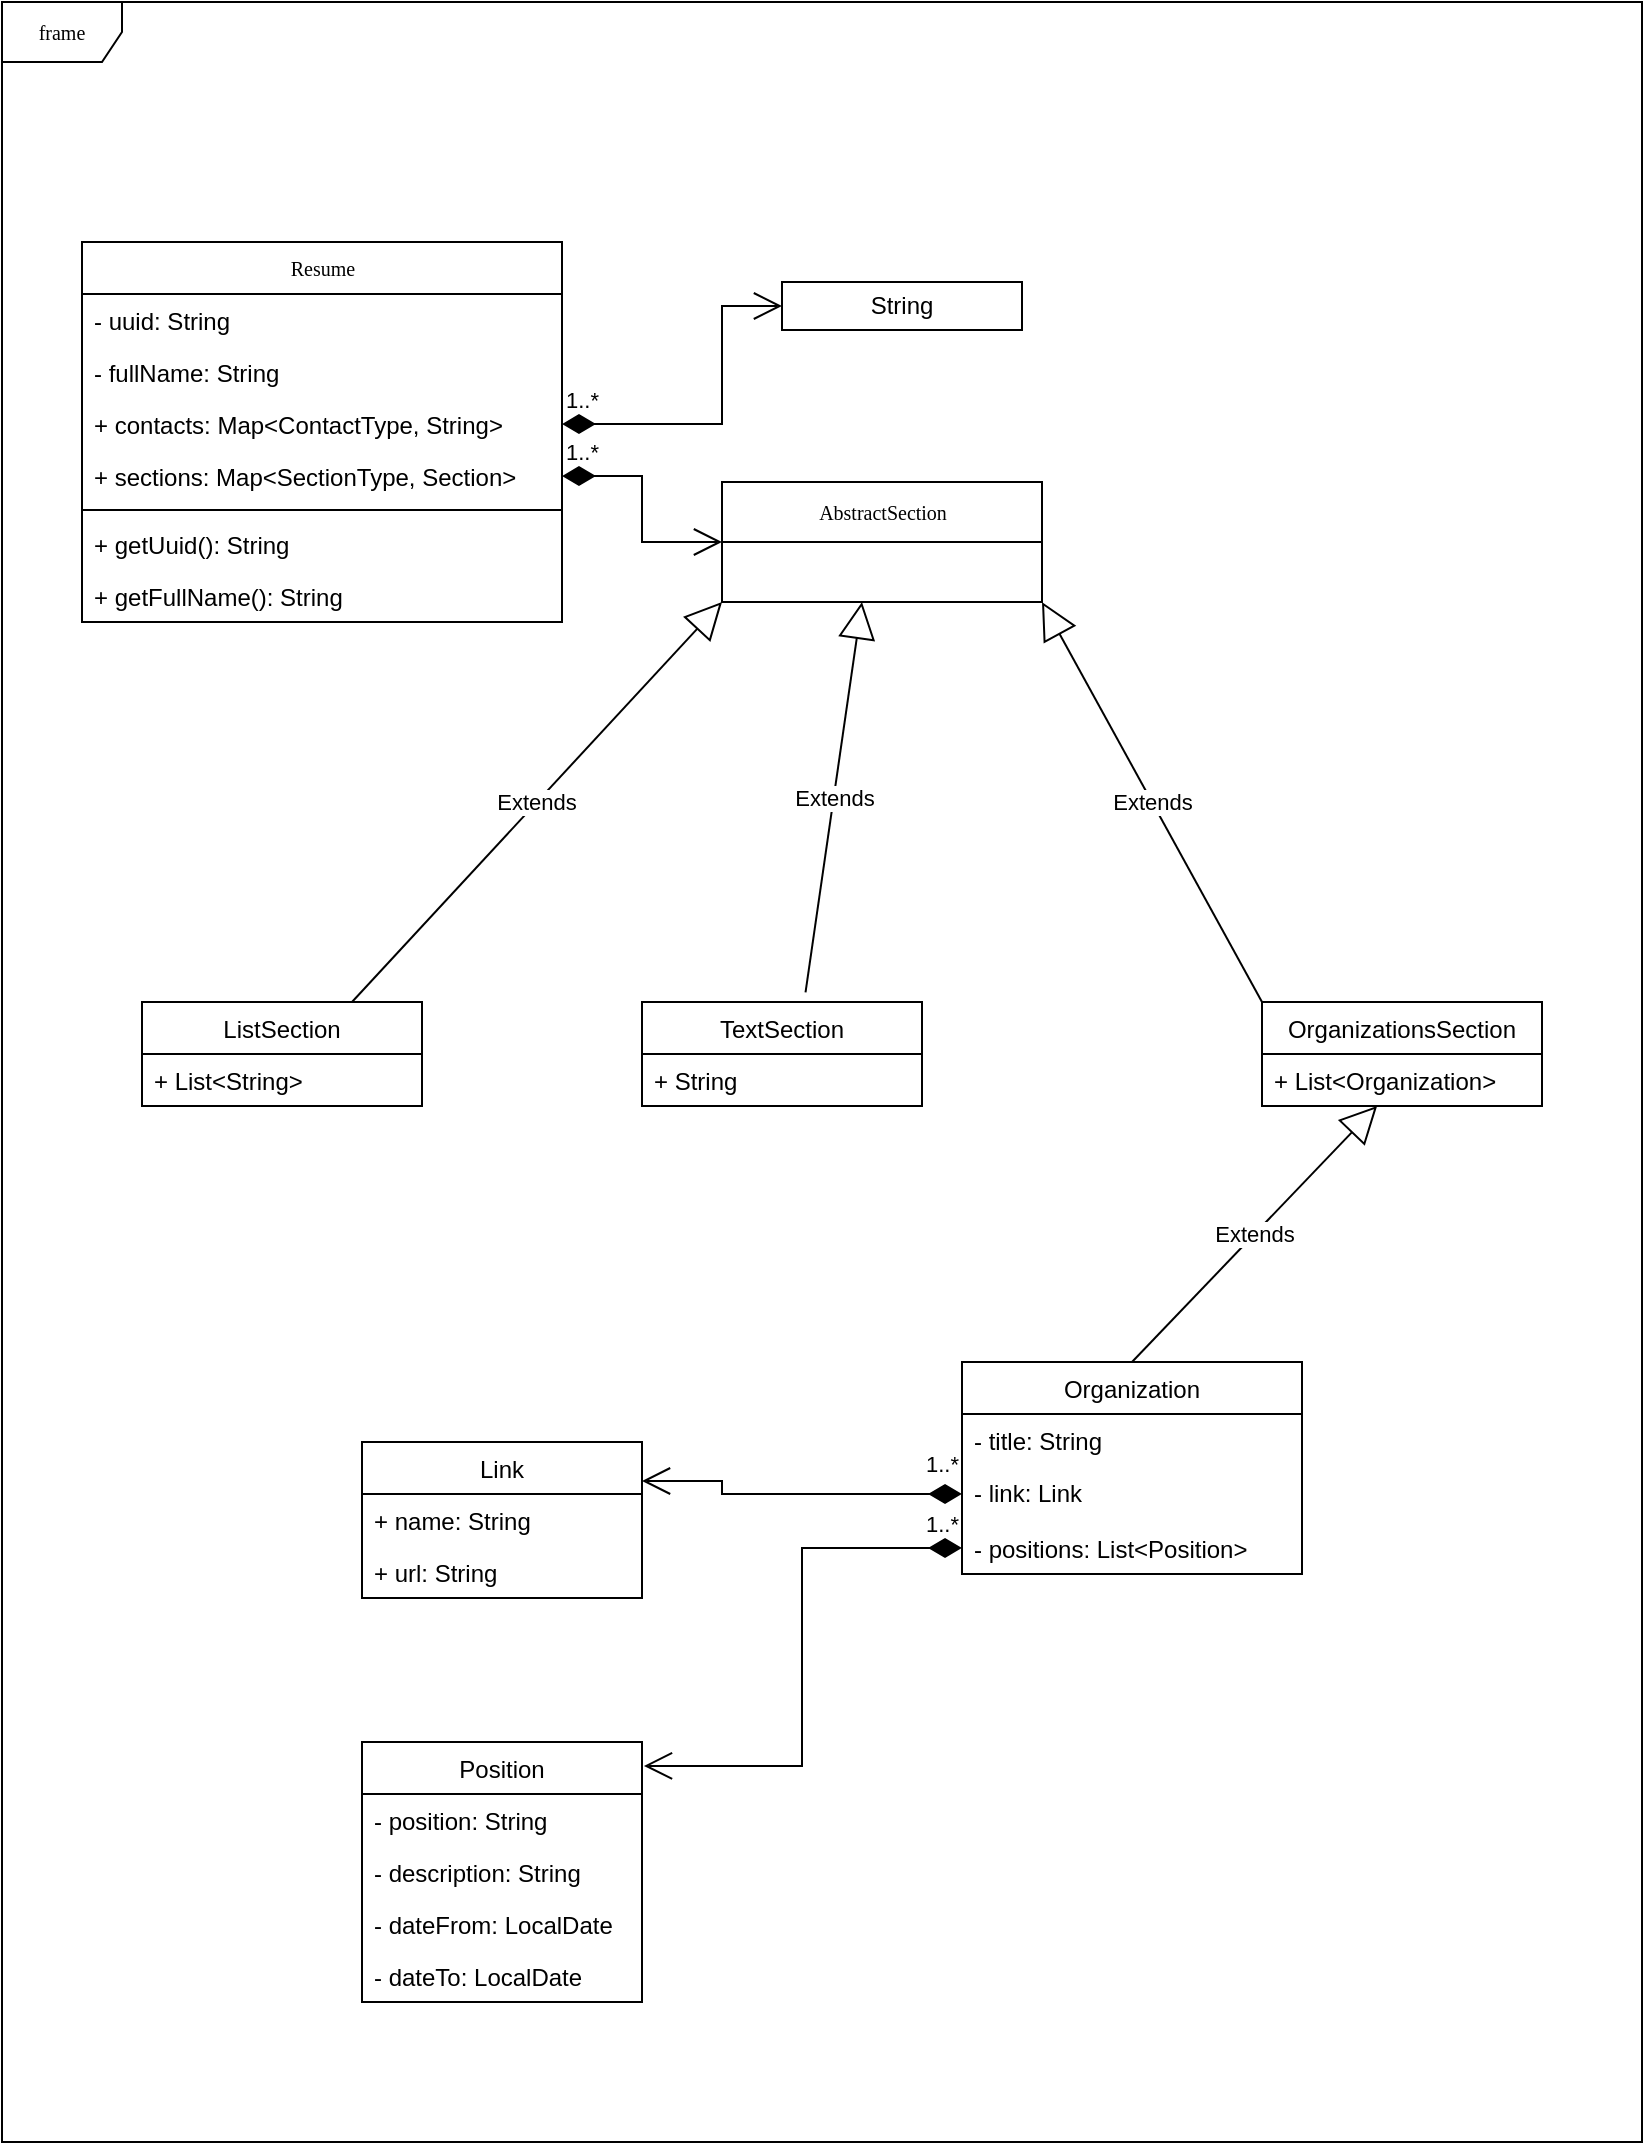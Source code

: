 <mxfile version="18.0.6" type="device"><diagram name="Page-1" id="c4acf3e9-155e-7222-9cf6-157b1a14988f"><mxGraphModel dx="1051" dy="806" grid="1" gridSize="10" guides="1" tooltips="1" connect="1" arrows="1" fold="1" page="1" pageScale="1" pageWidth="850" pageHeight="1100" background="none" math="0" shadow="0"><root><mxCell id="0"/><mxCell id="1" parent="0"/><mxCell id="17acba5748e5396b-1" value="frame" style="shape=umlFrame;whiteSpace=wrap;html=1;rounded=0;shadow=0;comic=0;labelBackgroundColor=none;strokeWidth=1;fontFamily=Verdana;fontSize=10;align=center;" parent="1" vertex="1"><mxGeometry x="10" y="10" width="820" height="1070" as="geometry"/></mxCell><mxCell id="17acba5748e5396b-20" value="Resume" style="swimlane;html=1;fontStyle=0;childLayout=stackLayout;horizontal=1;startSize=26;fillColor=none;horizontalStack=0;resizeParent=1;resizeLast=0;collapsible=1;marginBottom=0;swimlaneFillColor=#ffffff;rounded=0;shadow=0;comic=0;labelBackgroundColor=none;strokeWidth=1;fontFamily=Verdana;fontSize=10;align=center;" parent="1" vertex="1"><mxGeometry x="50" y="130" width="240" height="190" as="geometry"><mxRectangle x="90" y="130" width="70" height="26" as="alternateBounds"/></mxGeometry></mxCell><mxCell id="17acba5748e5396b-21" value="- uuid: String" style="text;html=1;strokeColor=none;fillColor=none;align=left;verticalAlign=top;spacingLeft=4;spacingRight=4;whiteSpace=wrap;overflow=hidden;rotatable=0;points=[[0,0.5],[1,0.5]];portConstraint=eastwest;" parent="17acba5748e5396b-20" vertex="1"><mxGeometry y="26" width="240" height="26" as="geometry"/></mxCell><mxCell id="17acba5748e5396b-24" value="- fullName: String" style="text;html=1;strokeColor=none;fillColor=none;align=left;verticalAlign=top;spacingLeft=4;spacingRight=4;whiteSpace=wrap;overflow=hidden;rotatable=0;points=[[0,0.5],[1,0.5]];portConstraint=eastwest;" parent="17acba5748e5396b-20" vertex="1"><mxGeometry y="52" width="240" height="26" as="geometry"/></mxCell><mxCell id="Fo9B1qcKyDnp2Umak_IB-4" value="+ contacts: Map&amp;lt;ContactType, String&amp;gt;" style="text;html=1;strokeColor=none;fillColor=none;align=left;verticalAlign=top;spacingLeft=4;spacingRight=4;whiteSpace=wrap;overflow=hidden;rotatable=0;points=[[0,0.5],[1,0.5]];portConstraint=eastwest;" parent="17acba5748e5396b-20" vertex="1"><mxGeometry y="78" width="240" height="26" as="geometry"/></mxCell><mxCell id="17acba5748e5396b-26" value="+ sections: Map&amp;lt;SectionType, Section&amp;gt;" style="text;html=1;strokeColor=none;fillColor=none;align=left;verticalAlign=top;spacingLeft=4;spacingRight=4;whiteSpace=wrap;overflow=hidden;rotatable=0;points=[[0,0.5],[1,0.5]];portConstraint=eastwest;" parent="17acba5748e5396b-20" vertex="1"><mxGeometry y="104" width="240" height="26" as="geometry"/></mxCell><mxCell id="d4rq1j3svPt4C1xw3Imz-9" value="" style="line;strokeWidth=1;fillColor=none;align=left;verticalAlign=middle;spacingTop=-1;spacingLeft=3;spacingRight=3;rotatable=0;labelPosition=right;points=[];portConstraint=eastwest;" parent="17acba5748e5396b-20" vertex="1"><mxGeometry y="130" width="240" height="8" as="geometry"/></mxCell><mxCell id="d4rq1j3svPt4C1xw3Imz-12" value="+ getUuid(): String" style="text;strokeColor=none;fillColor=none;align=left;verticalAlign=top;spacingLeft=4;spacingRight=4;overflow=hidden;rotatable=0;points=[[0,0.5],[1,0.5]];portConstraint=eastwest;" parent="17acba5748e5396b-20" vertex="1"><mxGeometry y="138" width="240" height="26" as="geometry"/></mxCell><mxCell id="d4rq1j3svPt4C1xw3Imz-13" value="+ getFullName(): String" style="text;strokeColor=none;fillColor=none;align=left;verticalAlign=top;spacingLeft=4;spacingRight=4;overflow=hidden;rotatable=0;points=[[0,0.5],[1,0.5]];portConstraint=eastwest;" parent="17acba5748e5396b-20" vertex="1"><mxGeometry y="164" width="240" height="26" as="geometry"/></mxCell><mxCell id="17acba5748e5396b-30" value="AbstractSection" style="swimlane;html=1;fontStyle=0;childLayout=stackLayout;horizontal=1;startSize=30;fillColor=none;horizontalStack=0;resizeParent=1;resizeLast=0;collapsible=1;marginBottom=0;swimlaneFillColor=#ffffff;rounded=0;shadow=0;comic=0;labelBackgroundColor=none;strokeWidth=1;fontFamily=Verdana;fontSize=10;align=center;" parent="1" vertex="1"><mxGeometry x="370" y="250" width="160" height="60" as="geometry"/></mxCell><mxCell id="Fo9B1qcKyDnp2Umak_IB-1" value="1..*" style="endArrow=open;html=1;endSize=12;startArrow=diamondThin;startSize=14;startFill=1;edgeStyle=orthogonalEdgeStyle;align=left;verticalAlign=bottom;rounded=0;exitX=1;exitY=0.5;exitDx=0;exitDy=0;entryX=0;entryY=0.5;entryDx=0;entryDy=0;" parent="1" source="17acba5748e5396b-26" target="17acba5748e5396b-30" edge="1"><mxGeometry x="-1" y="3" relative="1" as="geometry"><mxPoint x="340" y="270" as="sourcePoint"/><mxPoint x="500" y="270" as="targetPoint"/></mxGeometry></mxCell><mxCell id="Fo9B1qcKyDnp2Umak_IB-5" value="String" style="rounded=0;whiteSpace=wrap;html=1;" parent="1" vertex="1"><mxGeometry x="400" y="150" width="120" height="24" as="geometry"/></mxCell><mxCell id="Fo9B1qcKyDnp2Umak_IB-8" value="1..*" style="endArrow=open;html=1;endSize=12;startArrow=diamondThin;startSize=14;startFill=1;edgeStyle=orthogonalEdgeStyle;align=left;verticalAlign=bottom;rounded=0;exitX=1;exitY=0.5;exitDx=0;exitDy=0;entryX=0;entryY=0.5;entryDx=0;entryDy=0;" parent="1" source="Fo9B1qcKyDnp2Umak_IB-4" target="Fo9B1qcKyDnp2Umak_IB-5" edge="1"><mxGeometry x="-1" y="3" relative="1" as="geometry"><mxPoint x="253" y="171.92" as="sourcePoint"/><mxPoint x="400" y="49.968" as="targetPoint"/><Array as="points"><mxPoint x="370" y="221"/><mxPoint x="370" y="162"/></Array></mxGeometry></mxCell><mxCell id="d4rq1j3svPt4C1xw3Imz-14" value="ListSection" style="swimlane;fontStyle=0;childLayout=stackLayout;horizontal=1;startSize=26;fillColor=none;horizontalStack=0;resizeParent=1;resizeParentMax=0;resizeLast=0;collapsible=1;marginBottom=0;" parent="1" vertex="1"><mxGeometry x="80" y="510" width="140" height="52" as="geometry"/></mxCell><mxCell id="d4rq1j3svPt4C1xw3Imz-15" value="+ List&lt;String&gt;" style="text;strokeColor=none;fillColor=none;align=left;verticalAlign=top;spacingLeft=4;spacingRight=4;overflow=hidden;rotatable=0;points=[[0,0.5],[1,0.5]];portConstraint=eastwest;" parent="d4rq1j3svPt4C1xw3Imz-14" vertex="1"><mxGeometry y="26" width="140" height="26" as="geometry"/></mxCell><mxCell id="d4rq1j3svPt4C1xw3Imz-19" value="TextSection" style="swimlane;fontStyle=0;childLayout=stackLayout;horizontal=1;startSize=26;fillColor=none;horizontalStack=0;resizeParent=1;resizeParentMax=0;resizeLast=0;collapsible=1;marginBottom=0;" parent="1" vertex="1"><mxGeometry x="330" y="510" width="140" height="52" as="geometry"/></mxCell><mxCell id="d4rq1j3svPt4C1xw3Imz-20" value="+ String" style="text;strokeColor=none;fillColor=none;align=left;verticalAlign=top;spacingLeft=4;spacingRight=4;overflow=hidden;rotatable=0;points=[[0,0.5],[1,0.5]];portConstraint=eastwest;" parent="d4rq1j3svPt4C1xw3Imz-19" vertex="1"><mxGeometry y="26" width="140" height="26" as="geometry"/></mxCell><mxCell id="d4rq1j3svPt4C1xw3Imz-21" value="OrganizationsSection" style="swimlane;fontStyle=0;childLayout=stackLayout;horizontal=1;startSize=26;fillColor=none;horizontalStack=0;resizeParent=1;resizeParentMax=0;resizeLast=0;collapsible=1;marginBottom=0;" parent="1" vertex="1"><mxGeometry x="640" y="510" width="140" height="52" as="geometry"/></mxCell><mxCell id="d4rq1j3svPt4C1xw3Imz-27" value="+ List&lt;Organization&gt;" style="text;strokeColor=none;fillColor=none;align=left;verticalAlign=top;spacingLeft=4;spacingRight=4;overflow=hidden;rotatable=0;points=[[0,0.5],[1,0.5]];portConstraint=eastwest;" parent="d4rq1j3svPt4C1xw3Imz-21" vertex="1"><mxGeometry y="26" width="140" height="26" as="geometry"/></mxCell><mxCell id="d4rq1j3svPt4C1xw3Imz-36" value="Organization" style="swimlane;fontStyle=0;childLayout=stackLayout;horizontal=1;startSize=26;fillColor=none;horizontalStack=0;resizeParent=1;resizeParentMax=0;resizeLast=0;collapsible=1;marginBottom=0;" parent="1" vertex="1"><mxGeometry x="490" y="690" width="170" height="106" as="geometry"/></mxCell><mxCell id="d4rq1j3svPt4C1xw3Imz-37" value="- title: String" style="text;strokeColor=none;fillColor=none;align=left;verticalAlign=top;spacingLeft=4;spacingRight=4;overflow=hidden;rotatable=0;points=[[0,0.5],[1,0.5]];portConstraint=eastwest;" parent="d4rq1j3svPt4C1xw3Imz-36" vertex="1"><mxGeometry y="26" width="170" height="26" as="geometry"/></mxCell><mxCell id="d4rq1j3svPt4C1xw3Imz-40" value="- link: Link" style="text;strokeColor=none;fillColor=none;align=left;verticalAlign=top;spacingLeft=4;spacingRight=4;overflow=hidden;rotatable=0;points=[[0,0.5],[1,0.5]];portConstraint=eastwest;" parent="d4rq1j3svPt4C1xw3Imz-36" vertex="1"><mxGeometry y="52" width="170" height="28" as="geometry"/></mxCell><mxCell id="d4rq1j3svPt4C1xw3Imz-38" value="- positions: List&lt;Position&gt;" style="text;strokeColor=none;fillColor=none;align=left;verticalAlign=top;spacingLeft=4;spacingRight=4;overflow=hidden;rotatable=0;points=[[0,0.5],[1,0.5]];portConstraint=eastwest;" parent="d4rq1j3svPt4C1xw3Imz-36" vertex="1"><mxGeometry y="80" width="170" height="26" as="geometry"/></mxCell><mxCell id="d4rq1j3svPt4C1xw3Imz-41" value="Extends" style="endArrow=block;endSize=16;endFill=0;html=1;rounded=0;exitX=0.5;exitY=0;exitDx=0;exitDy=0;" parent="1" source="d4rq1j3svPt4C1xw3Imz-36" target="d4rq1j3svPt4C1xw3Imz-27" edge="1"><mxGeometry width="160" relative="1" as="geometry"><mxPoint x="440" y="630" as="sourcePoint"/><mxPoint x="600" y="630" as="targetPoint"/></mxGeometry></mxCell><mxCell id="d4rq1j3svPt4C1xw3Imz-42" value="Extends" style="endArrow=block;endSize=16;endFill=0;html=1;rounded=0;entryX=1;entryY=1;entryDx=0;entryDy=0;exitX=0;exitY=0;exitDx=0;exitDy=0;" parent="1" source="d4rq1j3svPt4C1xw3Imz-21" target="17acba5748e5396b-30" edge="1"><mxGeometry width="160" relative="1" as="geometry"><mxPoint x="470" y="667" as="sourcePoint"/><mxPoint x="550" y="500" as="targetPoint"/></mxGeometry></mxCell><mxCell id="d4rq1j3svPt4C1xw3Imz-43" value="Extends" style="endArrow=block;endSize=16;endFill=0;html=1;rounded=0;exitX=0.584;exitY=-0.092;exitDx=0;exitDy=0;exitPerimeter=0;" parent="1" source="d4rq1j3svPt4C1xw3Imz-19" edge="1"><mxGeometry width="160" relative="1" as="geometry"><mxPoint x="250" y="460" as="sourcePoint"/><mxPoint x="440" y="310" as="targetPoint"/></mxGeometry></mxCell><mxCell id="d4rq1j3svPt4C1xw3Imz-44" value="Extends" style="endArrow=block;endSize=16;endFill=0;html=1;rounded=0;entryX=0;entryY=1;entryDx=0;entryDy=0;exitX=0.75;exitY=0;exitDx=0;exitDy=0;" parent="1" source="d4rq1j3svPt4C1xw3Imz-14" target="17acba5748e5396b-30" edge="1"><mxGeometry width="160" relative="1" as="geometry"><mxPoint x="150" y="450" as="sourcePoint"/><mxPoint x="310" y="450" as="targetPoint"/></mxGeometry></mxCell><mxCell id="InpAri_hXlmEd-ptO8o4-1" value="Position" style="swimlane;fontStyle=0;childLayout=stackLayout;horizontal=1;startSize=26;fillColor=none;horizontalStack=0;resizeParent=1;resizeParentMax=0;resizeLast=0;collapsible=1;marginBottom=0;" vertex="1" parent="1"><mxGeometry x="190" y="880" width="140" height="130" as="geometry"/></mxCell><mxCell id="InpAri_hXlmEd-ptO8o4-2" value="- position: String" style="text;strokeColor=none;fillColor=none;align=left;verticalAlign=top;spacingLeft=4;spacingRight=4;overflow=hidden;rotatable=0;points=[[0,0.5],[1,0.5]];portConstraint=eastwest;" vertex="1" parent="InpAri_hXlmEd-ptO8o4-1"><mxGeometry y="26" width="140" height="26" as="geometry"/></mxCell><mxCell id="InpAri_hXlmEd-ptO8o4-3" value="- description: String" style="text;strokeColor=none;fillColor=none;align=left;verticalAlign=top;spacingLeft=4;spacingRight=4;overflow=hidden;rotatable=0;points=[[0,0.5],[1,0.5]];portConstraint=eastwest;" vertex="1" parent="InpAri_hXlmEd-ptO8o4-1"><mxGeometry y="52" width="140" height="26" as="geometry"/></mxCell><mxCell id="InpAri_hXlmEd-ptO8o4-4" value="- dateFrom: LocalDate" style="text;strokeColor=none;fillColor=none;align=left;verticalAlign=top;spacingLeft=4;spacingRight=4;overflow=hidden;rotatable=0;points=[[0,0.5],[1,0.5]];portConstraint=eastwest;" vertex="1" parent="InpAri_hXlmEd-ptO8o4-1"><mxGeometry y="78" width="140" height="26" as="geometry"/></mxCell><mxCell id="InpAri_hXlmEd-ptO8o4-9" value="- dateTo: LocalDate" style="text;strokeColor=none;fillColor=none;align=left;verticalAlign=top;spacingLeft=4;spacingRight=4;overflow=hidden;rotatable=0;points=[[0,0.5],[1,0.5]];portConstraint=eastwest;" vertex="1" parent="InpAri_hXlmEd-ptO8o4-1"><mxGeometry y="104" width="140" height="26" as="geometry"/></mxCell><mxCell id="InpAri_hXlmEd-ptO8o4-5" value="Link" style="swimlane;fontStyle=0;childLayout=stackLayout;horizontal=1;startSize=26;fillColor=none;horizontalStack=0;resizeParent=1;resizeParentMax=0;resizeLast=0;collapsible=1;marginBottom=0;" vertex="1" parent="1"><mxGeometry x="190" y="730" width="140" height="78" as="geometry"/></mxCell><mxCell id="InpAri_hXlmEd-ptO8o4-6" value="+ name: String" style="text;strokeColor=none;fillColor=none;align=left;verticalAlign=top;spacingLeft=4;spacingRight=4;overflow=hidden;rotatable=0;points=[[0,0.5],[1,0.5]];portConstraint=eastwest;" vertex="1" parent="InpAri_hXlmEd-ptO8o4-5"><mxGeometry y="26" width="140" height="26" as="geometry"/></mxCell><mxCell id="InpAri_hXlmEd-ptO8o4-7" value="+ url: String" style="text;strokeColor=none;fillColor=none;align=left;verticalAlign=top;spacingLeft=4;spacingRight=4;overflow=hidden;rotatable=0;points=[[0,0.5],[1,0.5]];portConstraint=eastwest;" vertex="1" parent="InpAri_hXlmEd-ptO8o4-5"><mxGeometry y="52" width="140" height="26" as="geometry"/></mxCell><mxCell id="InpAri_hXlmEd-ptO8o4-10" value="1..*" style="endArrow=open;html=1;endSize=12;startArrow=diamondThin;startSize=14;startFill=1;edgeStyle=orthogonalEdgeStyle;align=left;verticalAlign=bottom;rounded=0;exitX=0;exitY=0.5;exitDx=0;exitDy=0;entryX=1.007;entryY=0.092;entryDx=0;entryDy=0;entryPerimeter=0;" edge="1" parent="1" source="d4rq1j3svPt4C1xw3Imz-38" target="InpAri_hXlmEd-ptO8o4-1"><mxGeometry x="-0.851" y="-3" relative="1" as="geometry"><mxPoint x="410" y="860" as="sourcePoint"/><mxPoint x="570" y="860" as="targetPoint"/><mxPoint as="offset"/></mxGeometry></mxCell><mxCell id="InpAri_hXlmEd-ptO8o4-11" value="1..*" style="endArrow=open;html=1;endSize=12;startArrow=diamondThin;startSize=14;startFill=1;edgeStyle=orthogonalEdgeStyle;align=left;verticalAlign=bottom;rounded=0;entryX=1;entryY=0.25;entryDx=0;entryDy=0;exitX=0;exitY=0.5;exitDx=0;exitDy=0;" edge="1" parent="1" source="d4rq1j3svPt4C1xw3Imz-40" target="InpAri_hXlmEd-ptO8o4-5"><mxGeometry x="-0.76" y="-6" relative="1" as="geometry"><mxPoint x="350" y="740" as="sourcePoint"/><mxPoint x="510" y="740" as="targetPoint"/><Array as="points"><mxPoint x="370" y="756"/><mxPoint x="370" y="750"/></Array><mxPoint as="offset"/></mxGeometry></mxCell></root></mxGraphModel></diagram></mxfile>